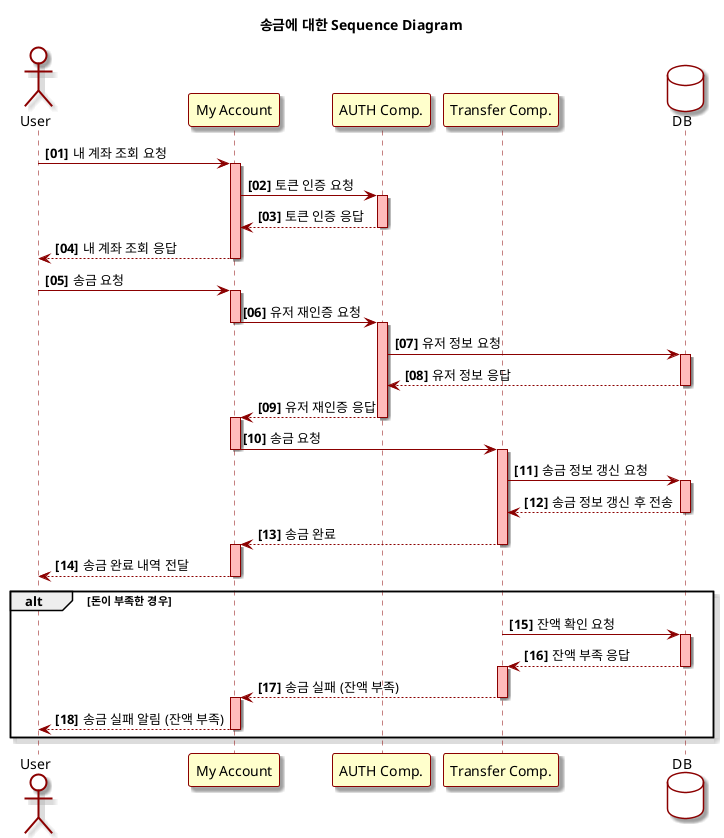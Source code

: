 @startuml

!define SHOW_NOTE ' 노트 표시 여부 ( 비활성화 시 주석 처리 )
Title "송금에 대한 Sequence Diagram"

'== 송금 시퀀스 ==
'---------------------------------------------------
' 스킨 정의
'---------------------------------------------------
skinparam Shadowing true

skinparam participant {
  BackgroundColor BUSINESS
  BorderColor DARKRED
  BorderThickness 1
}

skinparam database {
  BackgroundColor DATABASE
  BorderColor DARKRED
}

skinparam actor {
  BackgroundColor ACTOR
  BorderColor DARKRED
  BorderThickness 2
}

skinparam sequence {
  ArrowColor DARKRED
  LifeLineBorderColor DARKRED
  BoxBackgroundColor WHITE
  BoxFontColor RoyalBlue
  LifeLineBackgroundColor #FFBBBB
}

skinparam note {
  BackgroundColor GOLD
  BorderThickness 1
  FontSize 10
}

hide unlinked

' 리턴 메시지 박스 위치 ( 아래 )
skinparam responseMessageBelowArrow true
' 자동 넘버링
autonumber "<B>[00]"

'---------------------------------------------------
' 객체 정의
'---------------------------------------------------
actor "User" as C order 1
participant "My Account" as MA order 2
participant "AUTH Comp." as AC order 3
participant "Transfer Comp." as TC order 4
database "DB" as DB order 5

'---------------------------------------------------
' 송금 시퀀스 다이어그램
'---------------------------------------------------
C -> MA : 내 계좌 조회 요청
activate MA
MA -> AC : 토큰 인증 요청
activate AC
AC --> MA : 토큰 인증 응답
deactivate AC
MA --> C : 내 계좌 조회 응답
deactivate MA

C -> MA : 송금 요청
activate MA
MA -> AC : 유저 재인증 요청
deactivate MA

activate AC

AC -> DB : 유저 정보 요청
activate DB
DB --> AC : 유저 정보 응답
deactivate DB

AC --> MA : 유저 재인증 응답
deactivate AC

activate MA
MA -> TC : 송금 요청
deactivate MA

activate TC
TC -> DB : 송금 정보 갱신 요청
activate DB
DB --> TC : 송금 정보 갱신 후 전송
deactivate DB

TC --> MA : 송금 완료
deactivate TC
activate MA

MA --> C : 송금 완료 내역 전달
deactivate MA


    alt 돈이 부족한 경우
        TC -> DB : 잔액 확인 요청
        activate DB
        
        DB --> TC : 잔액 부족 응답
        deactivate DB
        activate TC
        TC --> MA : 송금 실패 (잔액 부족)
        deactivate TC
        activate MA
        MA --> C : 송금 실패 알림 (잔액 부족)
        deactivate MA
    end

@enduml
